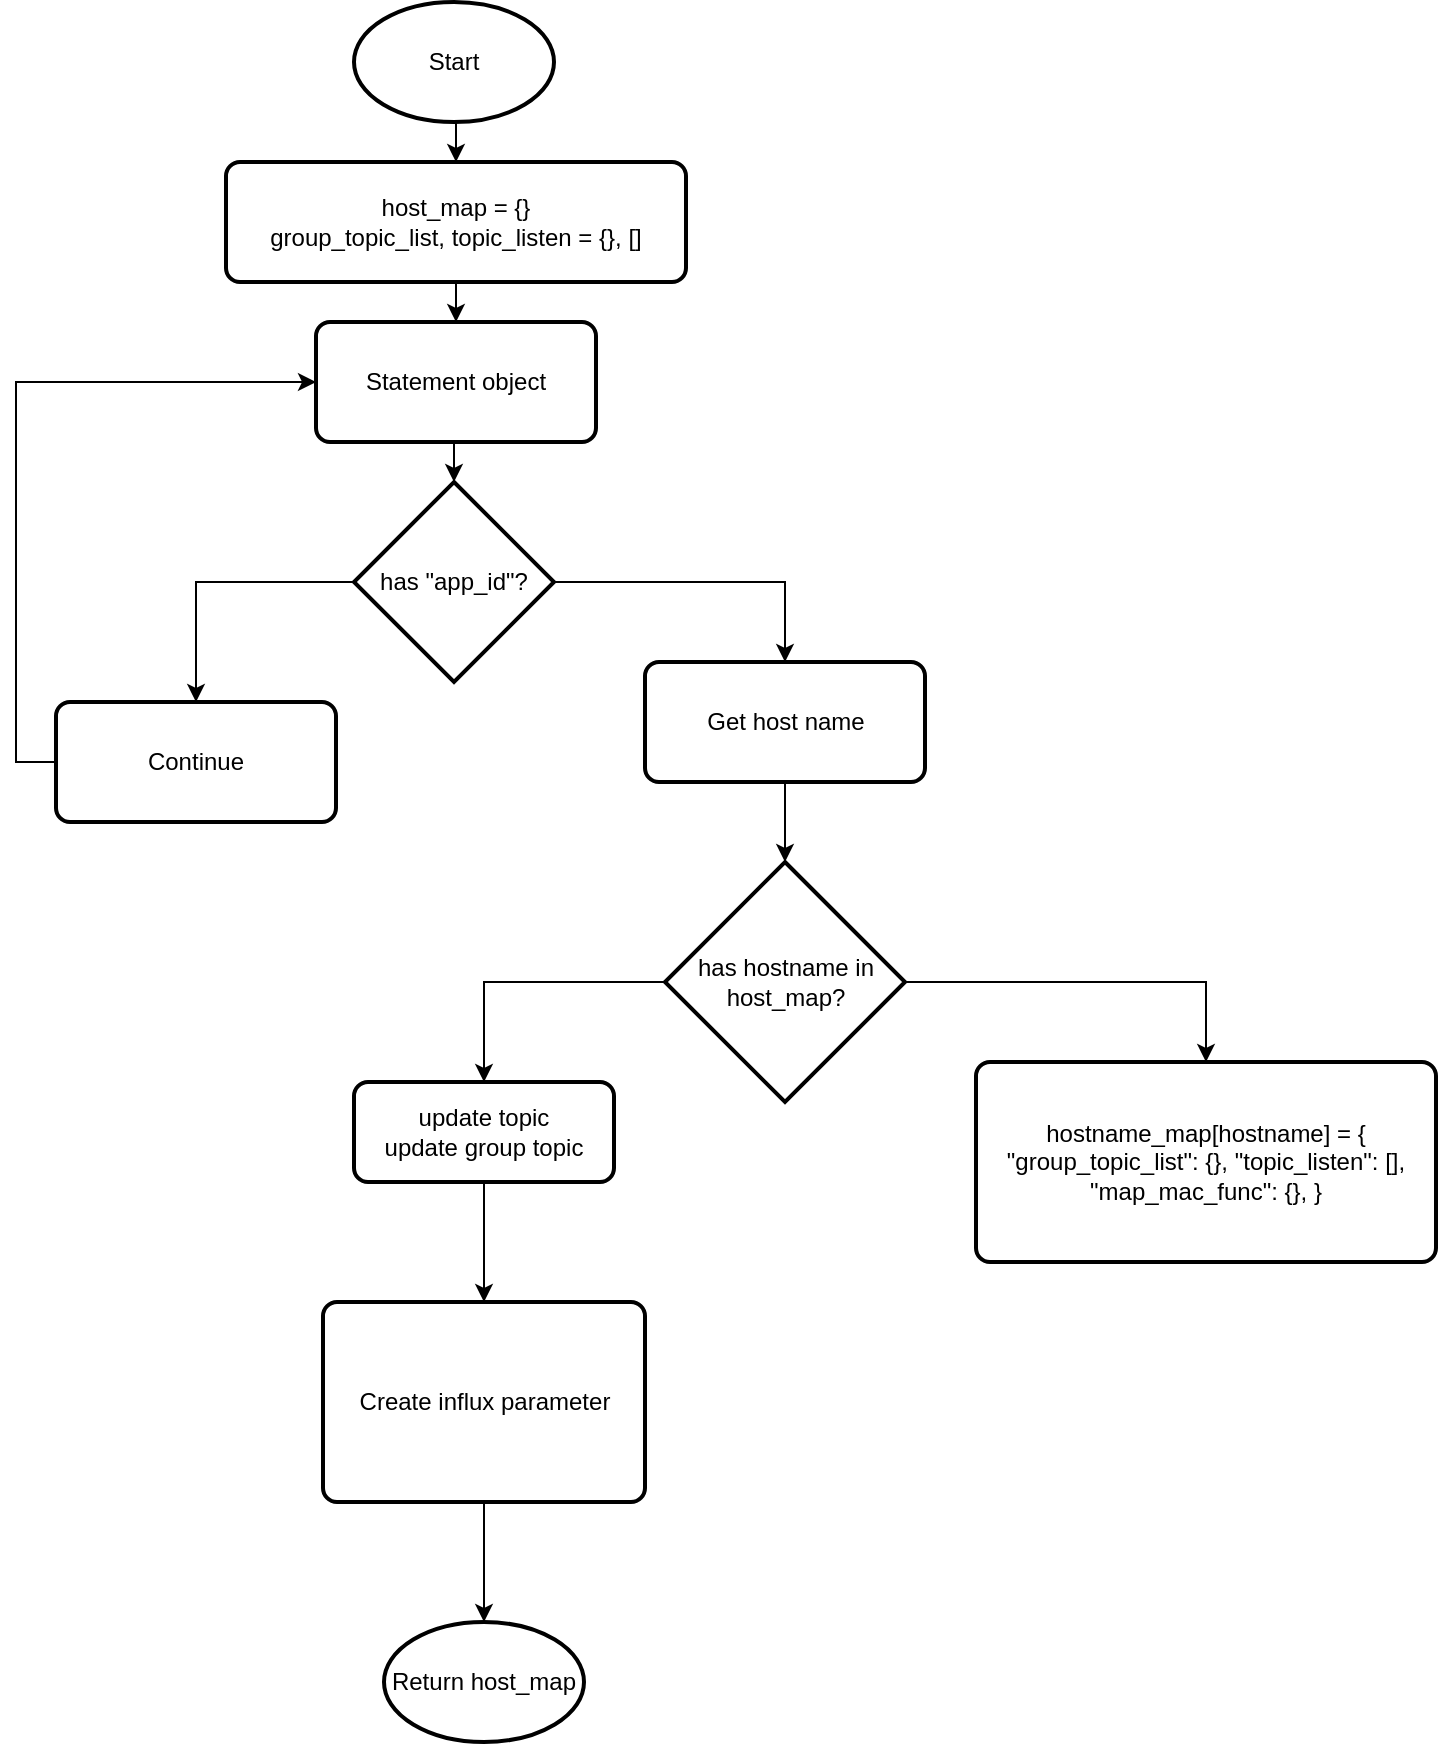 <mxfile version="22.0.6" type="github">
  <diagram id="C5RBs43oDa-KdzZeNtuy" name="Page-1">
    <mxGraphModel dx="1631" dy="933" grid="1" gridSize="10" guides="1" tooltips="1" connect="1" arrows="1" fold="1" page="1" pageScale="1" pageWidth="827" pageHeight="1169" math="0" shadow="0">
      <root>
        <mxCell id="WIyWlLk6GJQsqaUBKTNV-0" />
        <mxCell id="WIyWlLk6GJQsqaUBKTNV-1" parent="WIyWlLk6GJQsqaUBKTNV-0" />
        <mxCell id="QUj289_D-GpvXMS1gVKx-17" style="edgeStyle=orthogonalEdgeStyle;rounded=0;orthogonalLoop=1;jettySize=auto;html=1;exitX=0.5;exitY=1;exitDx=0;exitDy=0;exitPerimeter=0;entryX=0.5;entryY=0;entryDx=0;entryDy=0;" edge="1" parent="WIyWlLk6GJQsqaUBKTNV-1" source="QUj289_D-GpvXMS1gVKx-2" target="QUj289_D-GpvXMS1gVKx-16">
          <mxGeometry relative="1" as="geometry" />
        </mxCell>
        <mxCell id="QUj289_D-GpvXMS1gVKx-2" value="Start" style="strokeWidth=2;html=1;shape=mxgraph.flowchart.start_1;whiteSpace=wrap;" vertex="1" parent="WIyWlLk6GJQsqaUBKTNV-1">
          <mxGeometry x="259" y="70" width="100" height="60" as="geometry" />
        </mxCell>
        <mxCell id="QUj289_D-GpvXMS1gVKx-8" style="edgeStyle=orthogonalEdgeStyle;rounded=0;orthogonalLoop=1;jettySize=auto;html=1;exitX=0;exitY=0.5;exitDx=0;exitDy=0;exitPerimeter=0;" edge="1" parent="WIyWlLk6GJQsqaUBKTNV-1" source="QUj289_D-GpvXMS1gVKx-3" target="QUj289_D-GpvXMS1gVKx-7">
          <mxGeometry relative="1" as="geometry" />
        </mxCell>
        <mxCell id="QUj289_D-GpvXMS1gVKx-12" style="edgeStyle=orthogonalEdgeStyle;rounded=0;orthogonalLoop=1;jettySize=auto;html=1;exitX=1;exitY=0.5;exitDx=0;exitDy=0;exitPerimeter=0;entryX=0.5;entryY=0;entryDx=0;entryDy=0;" edge="1" parent="WIyWlLk6GJQsqaUBKTNV-1" source="QUj289_D-GpvXMS1gVKx-3" target="QUj289_D-GpvXMS1gVKx-11">
          <mxGeometry relative="1" as="geometry" />
        </mxCell>
        <mxCell id="QUj289_D-GpvXMS1gVKx-3" value="has &quot;app_id&quot;?" style="strokeWidth=2;html=1;shape=mxgraph.flowchart.decision;whiteSpace=wrap;" vertex="1" parent="WIyWlLk6GJQsqaUBKTNV-1">
          <mxGeometry x="259" y="310" width="100" height="100" as="geometry" />
        </mxCell>
        <mxCell id="QUj289_D-GpvXMS1gVKx-4" value="Statement object" style="rounded=1;whiteSpace=wrap;html=1;absoluteArcSize=1;arcSize=14;strokeWidth=2;" vertex="1" parent="WIyWlLk6GJQsqaUBKTNV-1">
          <mxGeometry x="240" y="230" width="140" height="60" as="geometry" />
        </mxCell>
        <mxCell id="QUj289_D-GpvXMS1gVKx-6" style="edgeStyle=orthogonalEdgeStyle;rounded=0;orthogonalLoop=1;jettySize=auto;html=1;exitX=0.5;exitY=1;exitDx=0;exitDy=0;entryX=0.5;entryY=0;entryDx=0;entryDy=0;entryPerimeter=0;" edge="1" parent="WIyWlLk6GJQsqaUBKTNV-1" source="QUj289_D-GpvXMS1gVKx-4" target="QUj289_D-GpvXMS1gVKx-3">
          <mxGeometry relative="1" as="geometry" />
        </mxCell>
        <mxCell id="QUj289_D-GpvXMS1gVKx-9" style="edgeStyle=orthogonalEdgeStyle;rounded=0;orthogonalLoop=1;jettySize=auto;html=1;exitX=0;exitY=0.5;exitDx=0;exitDy=0;entryX=0;entryY=0.5;entryDx=0;entryDy=0;" edge="1" parent="WIyWlLk6GJQsqaUBKTNV-1" source="QUj289_D-GpvXMS1gVKx-7" target="QUj289_D-GpvXMS1gVKx-4">
          <mxGeometry relative="1" as="geometry" />
        </mxCell>
        <mxCell id="QUj289_D-GpvXMS1gVKx-7" value="Continue" style="rounded=1;whiteSpace=wrap;html=1;absoluteArcSize=1;arcSize=14;strokeWidth=2;" vertex="1" parent="WIyWlLk6GJQsqaUBKTNV-1">
          <mxGeometry x="110" y="420" width="140" height="60" as="geometry" />
        </mxCell>
        <mxCell id="QUj289_D-GpvXMS1gVKx-11" value="Get host name" style="rounded=1;whiteSpace=wrap;html=1;absoluteArcSize=1;arcSize=14;strokeWidth=2;" vertex="1" parent="WIyWlLk6GJQsqaUBKTNV-1">
          <mxGeometry x="404.5" y="400" width="140" height="60" as="geometry" />
        </mxCell>
        <mxCell id="QUj289_D-GpvXMS1gVKx-21" style="edgeStyle=orthogonalEdgeStyle;rounded=0;orthogonalLoop=1;jettySize=auto;html=1;exitX=1;exitY=0.5;exitDx=0;exitDy=0;exitPerimeter=0;entryX=0.5;entryY=0;entryDx=0;entryDy=0;" edge="1" parent="WIyWlLk6GJQsqaUBKTNV-1" source="QUj289_D-GpvXMS1gVKx-13" target="QUj289_D-GpvXMS1gVKx-19">
          <mxGeometry relative="1" as="geometry" />
        </mxCell>
        <mxCell id="QUj289_D-GpvXMS1gVKx-23" style="edgeStyle=orthogonalEdgeStyle;rounded=0;orthogonalLoop=1;jettySize=auto;html=1;exitX=0;exitY=0.5;exitDx=0;exitDy=0;exitPerimeter=0;entryX=0.5;entryY=0;entryDx=0;entryDy=0;" edge="1" parent="WIyWlLk6GJQsqaUBKTNV-1" source="QUj289_D-GpvXMS1gVKx-13" target="QUj289_D-GpvXMS1gVKx-22">
          <mxGeometry relative="1" as="geometry" />
        </mxCell>
        <mxCell id="QUj289_D-GpvXMS1gVKx-13" value="has hostname in&lt;br&gt;host_map?" style="strokeWidth=2;html=1;shape=mxgraph.flowchart.decision;whiteSpace=wrap;" vertex="1" parent="WIyWlLk6GJQsqaUBKTNV-1">
          <mxGeometry x="414.5" y="500" width="120" height="120" as="geometry" />
        </mxCell>
        <mxCell id="QUj289_D-GpvXMS1gVKx-14" style="edgeStyle=orthogonalEdgeStyle;rounded=0;orthogonalLoop=1;jettySize=auto;html=1;exitX=0.5;exitY=1;exitDx=0;exitDy=0;entryX=0.5;entryY=0;entryDx=0;entryDy=0;entryPerimeter=0;" edge="1" parent="WIyWlLk6GJQsqaUBKTNV-1" source="QUj289_D-GpvXMS1gVKx-11" target="QUj289_D-GpvXMS1gVKx-13">
          <mxGeometry relative="1" as="geometry" />
        </mxCell>
        <mxCell id="QUj289_D-GpvXMS1gVKx-18" style="edgeStyle=orthogonalEdgeStyle;rounded=0;orthogonalLoop=1;jettySize=auto;html=1;exitX=0.5;exitY=1;exitDx=0;exitDy=0;entryX=0.5;entryY=0;entryDx=0;entryDy=0;" edge="1" parent="WIyWlLk6GJQsqaUBKTNV-1" source="QUj289_D-GpvXMS1gVKx-16" target="QUj289_D-GpvXMS1gVKx-4">
          <mxGeometry relative="1" as="geometry" />
        </mxCell>
        <mxCell id="QUj289_D-GpvXMS1gVKx-16" value="host_map = {}&lt;br&gt;group_topic_list, topic_listen = {}, []" style="rounded=1;whiteSpace=wrap;html=1;absoluteArcSize=1;arcSize=14;strokeWidth=2;" vertex="1" parent="WIyWlLk6GJQsqaUBKTNV-1">
          <mxGeometry x="195" y="150" width="230" height="60" as="geometry" />
        </mxCell>
        <mxCell id="QUj289_D-GpvXMS1gVKx-19" value="hostname_map[hostname] = { &quot;group_topic_list&quot;: {}, &quot;topic_listen&quot;: [], &quot;map_mac_func&quot;: {}, }" style="rounded=1;whiteSpace=wrap;html=1;absoluteArcSize=1;arcSize=14;strokeWidth=2;" vertex="1" parent="WIyWlLk6GJQsqaUBKTNV-1">
          <mxGeometry x="570" y="600" width="230" height="100" as="geometry" />
        </mxCell>
        <mxCell id="QUj289_D-GpvXMS1gVKx-25" style="edgeStyle=orthogonalEdgeStyle;rounded=0;orthogonalLoop=1;jettySize=auto;html=1;exitX=0.5;exitY=1;exitDx=0;exitDy=0;entryX=0.5;entryY=0;entryDx=0;entryDy=0;" edge="1" parent="WIyWlLk6GJQsqaUBKTNV-1" source="QUj289_D-GpvXMS1gVKx-22" target="QUj289_D-GpvXMS1gVKx-24">
          <mxGeometry relative="1" as="geometry" />
        </mxCell>
        <mxCell id="QUj289_D-GpvXMS1gVKx-22" value="update topic&lt;br&gt;update group topic" style="rounded=1;whiteSpace=wrap;html=1;absoluteArcSize=1;arcSize=14;strokeWidth=2;" vertex="1" parent="WIyWlLk6GJQsqaUBKTNV-1">
          <mxGeometry x="259" y="610" width="130" height="50" as="geometry" />
        </mxCell>
        <mxCell id="QUj289_D-GpvXMS1gVKx-24" value="Create influx parameter" style="rounded=1;whiteSpace=wrap;html=1;absoluteArcSize=1;arcSize=14;strokeWidth=2;" vertex="1" parent="WIyWlLk6GJQsqaUBKTNV-1">
          <mxGeometry x="243.5" y="720" width="161" height="100" as="geometry" />
        </mxCell>
        <mxCell id="QUj289_D-GpvXMS1gVKx-26" value="Return host_map" style="strokeWidth=2;html=1;shape=mxgraph.flowchart.start_1;whiteSpace=wrap;" vertex="1" parent="WIyWlLk6GJQsqaUBKTNV-1">
          <mxGeometry x="274" y="880" width="100" height="60" as="geometry" />
        </mxCell>
        <mxCell id="QUj289_D-GpvXMS1gVKx-27" style="edgeStyle=orthogonalEdgeStyle;rounded=0;orthogonalLoop=1;jettySize=auto;html=1;exitX=0.5;exitY=1;exitDx=0;exitDy=0;entryX=0.5;entryY=0;entryDx=0;entryDy=0;entryPerimeter=0;" edge="1" parent="WIyWlLk6GJQsqaUBKTNV-1" source="QUj289_D-GpvXMS1gVKx-24" target="QUj289_D-GpvXMS1gVKx-26">
          <mxGeometry relative="1" as="geometry" />
        </mxCell>
      </root>
    </mxGraphModel>
  </diagram>
</mxfile>

